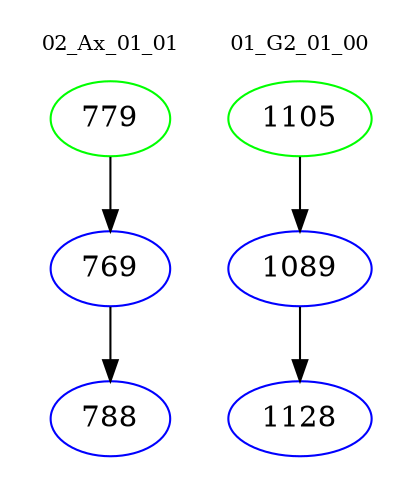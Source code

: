 digraph{
subgraph cluster_0 {
color = white
label = "02_Ax_01_01";
fontsize=10;
T0_779 [label="779", color="green"]
T0_779 -> T0_769 [color="black"]
T0_769 [label="769", color="blue"]
T0_769 -> T0_788 [color="black"]
T0_788 [label="788", color="blue"]
}
subgraph cluster_1 {
color = white
label = "01_G2_01_00";
fontsize=10;
T1_1105 [label="1105", color="green"]
T1_1105 -> T1_1089 [color="black"]
T1_1089 [label="1089", color="blue"]
T1_1089 -> T1_1128 [color="black"]
T1_1128 [label="1128", color="blue"]
}
}
